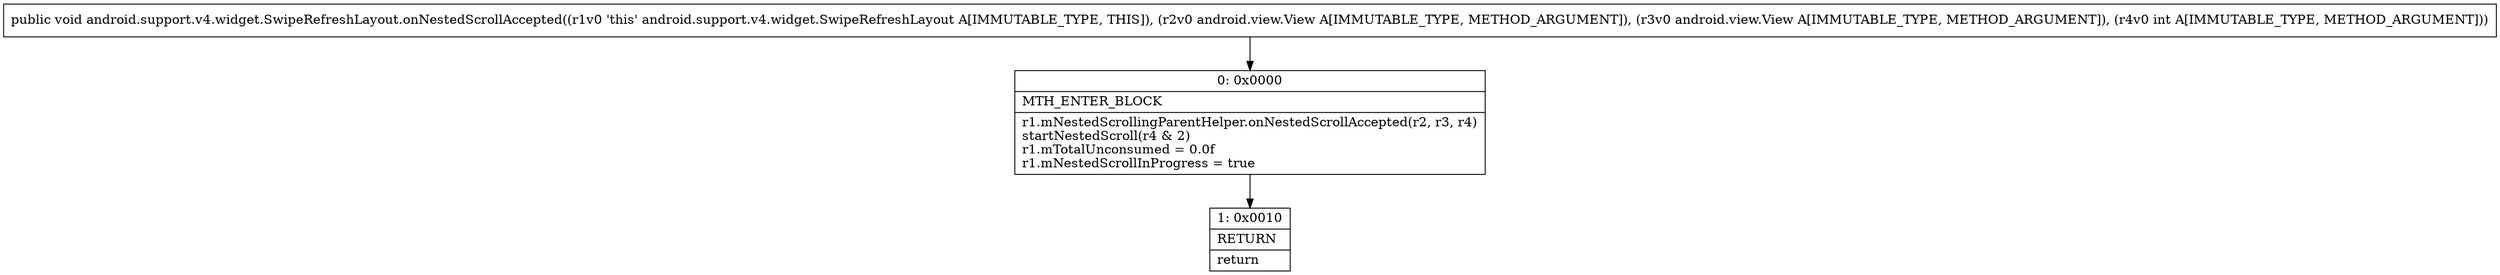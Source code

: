 digraph "CFG forandroid.support.v4.widget.SwipeRefreshLayout.onNestedScrollAccepted(Landroid\/view\/View;Landroid\/view\/View;I)V" {
Node_0 [shape=record,label="{0\:\ 0x0000|MTH_ENTER_BLOCK\l|r1.mNestedScrollingParentHelper.onNestedScrollAccepted(r2, r3, r4)\lstartNestedScroll(r4 & 2)\lr1.mTotalUnconsumed = 0.0f\lr1.mNestedScrollInProgress = true\l}"];
Node_1 [shape=record,label="{1\:\ 0x0010|RETURN\l|return\l}"];
MethodNode[shape=record,label="{public void android.support.v4.widget.SwipeRefreshLayout.onNestedScrollAccepted((r1v0 'this' android.support.v4.widget.SwipeRefreshLayout A[IMMUTABLE_TYPE, THIS]), (r2v0 android.view.View A[IMMUTABLE_TYPE, METHOD_ARGUMENT]), (r3v0 android.view.View A[IMMUTABLE_TYPE, METHOD_ARGUMENT]), (r4v0 int A[IMMUTABLE_TYPE, METHOD_ARGUMENT])) }"];
MethodNode -> Node_0;
Node_0 -> Node_1;
}

